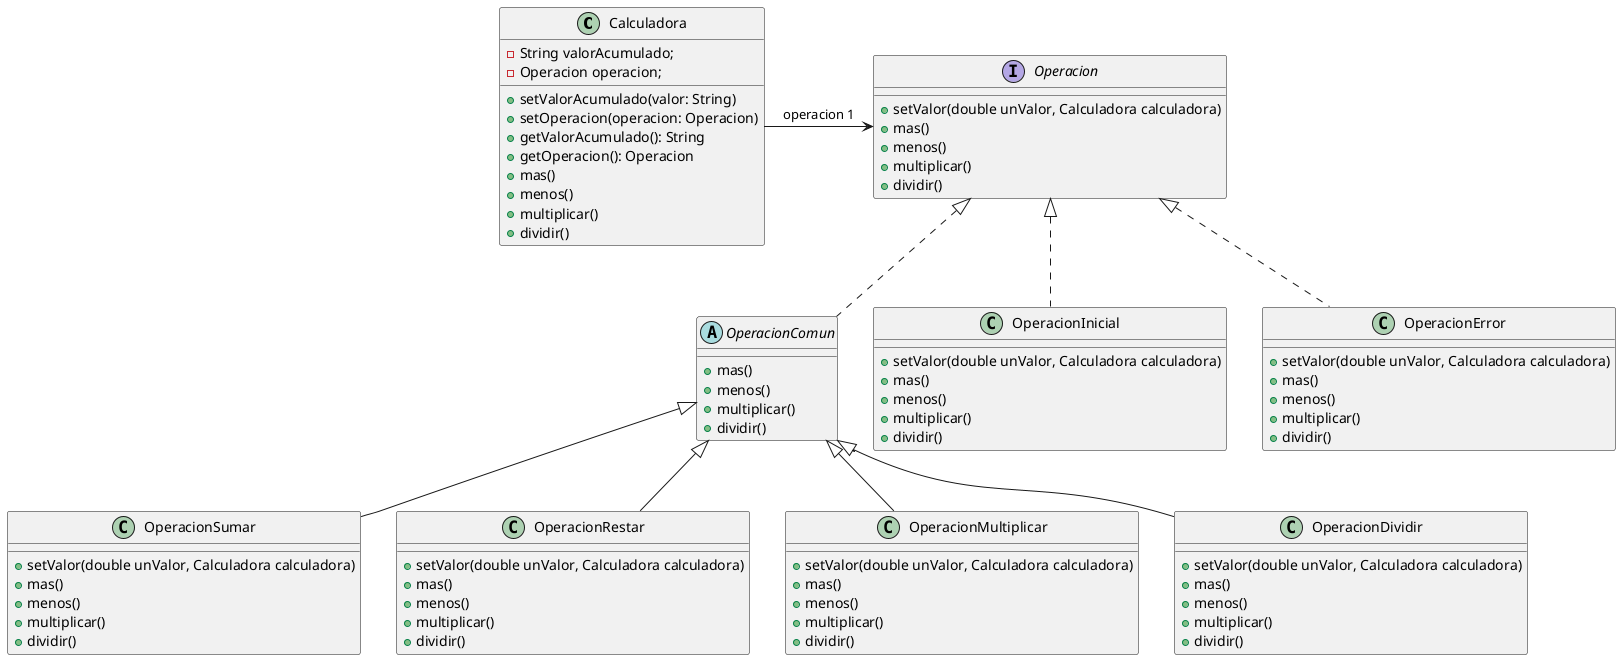 @startuml

class Calculadora {
    - String valorAcumulado;
    - Operacion operacion;

    + setValorAcumulado(valor: String)
    + setOperacion(operacion: Operacion)
    + getValorAcumulado(): String
    + getOperacion(): Operacion
    + mas()
    + menos()
    + multiplicar()
    + dividir()
}

interface Operacion {
    + setValor(double unValor, Calculadora calculadora)
    + mas()
    + menos()
    + multiplicar()
    + dividir()
}

abstract class OperacionComun implements Operacion {
    + mas()
    + menos()
    + multiplicar()
    + dividir()
}

class OperacionSumar extends OperacionComun {
    + setValor(double unValor, Calculadora calculadora)
    + mas()
    + menos()
    + multiplicar()
    + dividir()
}

class OperacionRestar extends OperacionComun {
    + setValor(double unValor, Calculadora calculadora)
    + mas()
    + menos()
    + multiplicar()
    + dividir()
}

class OperacionMultiplicar extends OperacionComun {
    + setValor(double unValor, Calculadora calculadora)
    + mas()
    + menos()
    + multiplicar()
    + dividir()
}

class OperacionDividir extends OperacionComun {
    + setValor(double unValor, Calculadora calculadora)
    + mas()
    + menos()
    + multiplicar()
    + dividir()
}

class OperacionInicial implements Operacion {
    + setValor(double unValor, Calculadora calculadora)
    + mas()
    + menos()
    + multiplicar()
    + dividir()
}

class OperacionError implements Operacion {
    + setValor(double unValor, Calculadora calculadora)
    + mas()
    + menos()
    + multiplicar()
    + dividir()
}

Calculadora -> Operacion : operacion 1
@enduml